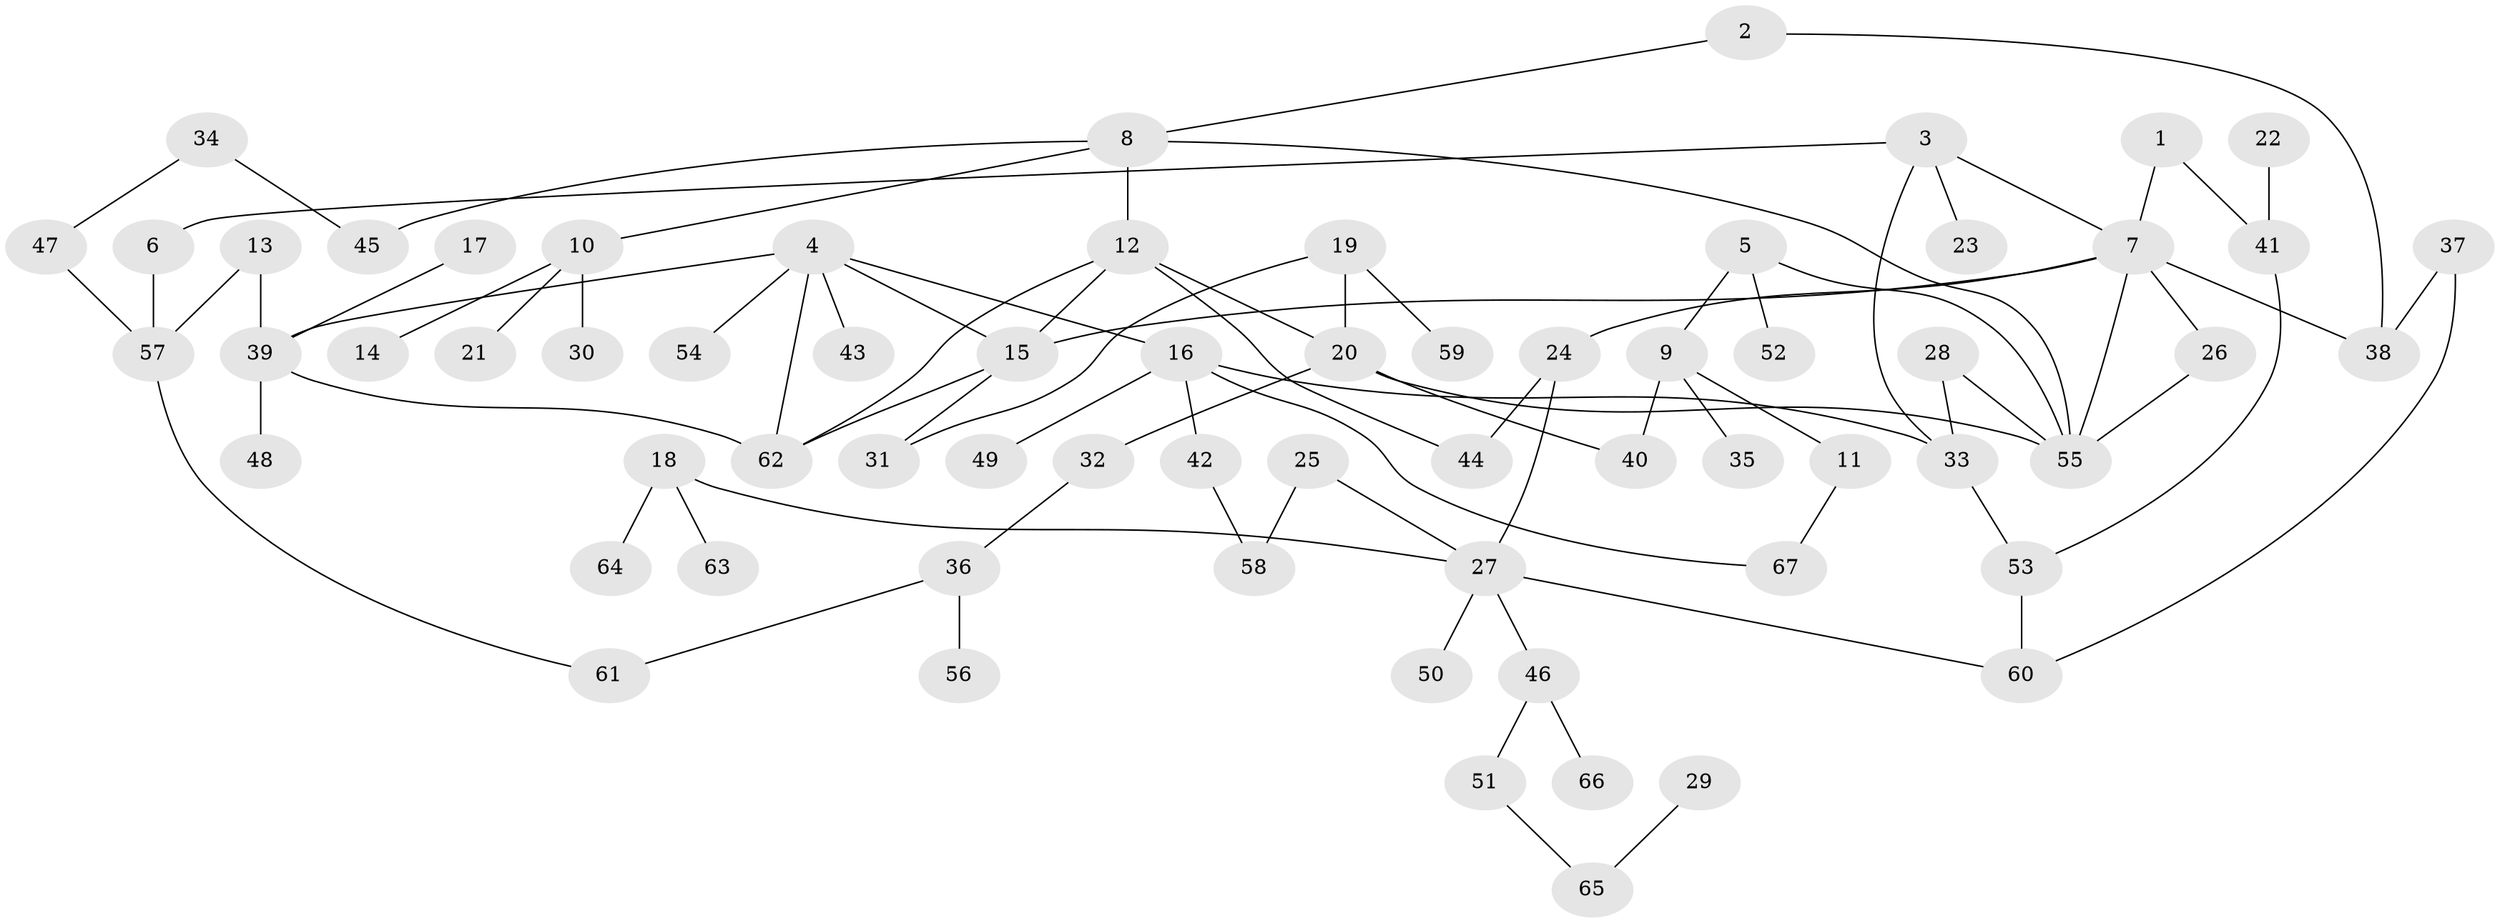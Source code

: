 // original degree distribution, {8: 0.007518796992481203, 6: 0.022556390977443608, 3: 0.19548872180451127, 9: 0.007518796992481203, 4: 0.08270676691729323, 1: 0.39097744360902253, 7: 0.007518796992481203, 2: 0.2556390977443609, 5: 0.03007518796992481}
// Generated by graph-tools (version 1.1) at 2025/36/03/04/25 23:36:02]
// undirected, 67 vertices, 86 edges
graph export_dot {
  node [color=gray90,style=filled];
  1;
  2;
  3;
  4;
  5;
  6;
  7;
  8;
  9;
  10;
  11;
  12;
  13;
  14;
  15;
  16;
  17;
  18;
  19;
  20;
  21;
  22;
  23;
  24;
  25;
  26;
  27;
  28;
  29;
  30;
  31;
  32;
  33;
  34;
  35;
  36;
  37;
  38;
  39;
  40;
  41;
  42;
  43;
  44;
  45;
  46;
  47;
  48;
  49;
  50;
  51;
  52;
  53;
  54;
  55;
  56;
  57;
  58;
  59;
  60;
  61;
  62;
  63;
  64;
  65;
  66;
  67;
  1 -- 7 [weight=1.0];
  1 -- 41 [weight=1.0];
  2 -- 8 [weight=1.0];
  2 -- 38 [weight=1.0];
  3 -- 6 [weight=1.0];
  3 -- 7 [weight=1.0];
  3 -- 23 [weight=1.0];
  3 -- 33 [weight=1.0];
  4 -- 15 [weight=1.0];
  4 -- 16 [weight=1.0];
  4 -- 39 [weight=1.0];
  4 -- 43 [weight=1.0];
  4 -- 54 [weight=1.0];
  4 -- 62 [weight=1.0];
  5 -- 9 [weight=1.0];
  5 -- 52 [weight=1.0];
  5 -- 55 [weight=1.0];
  6 -- 57 [weight=1.0];
  7 -- 15 [weight=1.0];
  7 -- 24 [weight=1.0];
  7 -- 26 [weight=1.0];
  7 -- 38 [weight=1.0];
  7 -- 55 [weight=1.0];
  8 -- 10 [weight=1.0];
  8 -- 12 [weight=1.0];
  8 -- 45 [weight=1.0];
  8 -- 55 [weight=1.0];
  9 -- 11 [weight=1.0];
  9 -- 35 [weight=1.0];
  9 -- 40 [weight=1.0];
  10 -- 14 [weight=1.0];
  10 -- 21 [weight=1.0];
  10 -- 30 [weight=1.0];
  11 -- 67 [weight=1.0];
  12 -- 15 [weight=1.0];
  12 -- 20 [weight=1.0];
  12 -- 44 [weight=1.0];
  12 -- 62 [weight=1.0];
  13 -- 39 [weight=1.0];
  13 -- 57 [weight=1.0];
  15 -- 31 [weight=1.0];
  15 -- 62 [weight=1.0];
  16 -- 33 [weight=1.0];
  16 -- 42 [weight=1.0];
  16 -- 49 [weight=1.0];
  16 -- 67 [weight=1.0];
  17 -- 39 [weight=1.0];
  18 -- 27 [weight=1.0];
  18 -- 63 [weight=1.0];
  18 -- 64 [weight=1.0];
  19 -- 20 [weight=1.0];
  19 -- 31 [weight=1.0];
  19 -- 59 [weight=1.0];
  20 -- 32 [weight=1.0];
  20 -- 40 [weight=1.0];
  20 -- 55 [weight=1.0];
  22 -- 41 [weight=1.0];
  24 -- 27 [weight=1.0];
  24 -- 44 [weight=1.0];
  25 -- 27 [weight=1.0];
  25 -- 58 [weight=1.0];
  26 -- 55 [weight=1.0];
  27 -- 46 [weight=1.0];
  27 -- 50 [weight=1.0];
  27 -- 60 [weight=1.0];
  28 -- 33 [weight=1.0];
  28 -- 55 [weight=1.0];
  29 -- 65 [weight=1.0];
  32 -- 36 [weight=1.0];
  33 -- 53 [weight=1.0];
  34 -- 45 [weight=1.0];
  34 -- 47 [weight=1.0];
  36 -- 56 [weight=1.0];
  36 -- 61 [weight=1.0];
  37 -- 38 [weight=1.0];
  37 -- 60 [weight=1.0];
  39 -- 48 [weight=1.0];
  39 -- 62 [weight=1.0];
  41 -- 53 [weight=1.0];
  42 -- 58 [weight=1.0];
  46 -- 51 [weight=1.0];
  46 -- 66 [weight=1.0];
  47 -- 57 [weight=1.0];
  51 -- 65 [weight=1.0];
  53 -- 60 [weight=1.0];
  57 -- 61 [weight=1.0];
}
